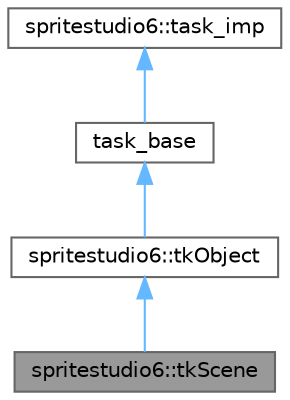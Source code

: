 digraph "spritestudio6::tkScene"
{
 // LATEX_PDF_SIZE
  bgcolor="transparent";
  edge [fontname=Helvetica,fontsize=10,labelfontname=Helvetica,labelfontsize=10];
  node [fontname=Helvetica,fontsize=10,shape=box,height=0.2,width=0.4];
  Node1 [id="Node000001",label="spritestudio6::tkScene",height=0.2,width=0.4,color="gray40", fillcolor="grey60", style="filled", fontcolor="black",tooltip=" "];
  Node2 -> Node1 [id="edge1_Node000001_Node000002",dir="back",color="steelblue1",style="solid",tooltip=" "];
  Node2 [id="Node000002",label="spritestudio6::tkObject",height=0.2,width=0.4,color="gray40", fillcolor="white", style="filled",URL="$classspritestudio6_1_1tk_object.html",tooltip=" "];
  Node3 -> Node2 [id="edge2_Node000002_Node000003",dir="back",color="steelblue1",style="solid",tooltip=" "];
  Node3 [id="Node000003",label="task_base",height=0.2,width=0.4,color="gray40", fillcolor="white", style="filled",URL="$classspritestudio6_1_1treeitem.html",tooltip=" "];
  Node4 -> Node3 [id="edge3_Node000003_Node000004",dir="back",color="steelblue1",style="solid",tooltip=" "];
  Node4 [id="Node000004",label="spritestudio6::task_imp",height=0.2,width=0.4,color="gray40", fillcolor="white", style="filled",URL="$classspritestudio6_1_1task__imp.html",tooltip=" "];
}
